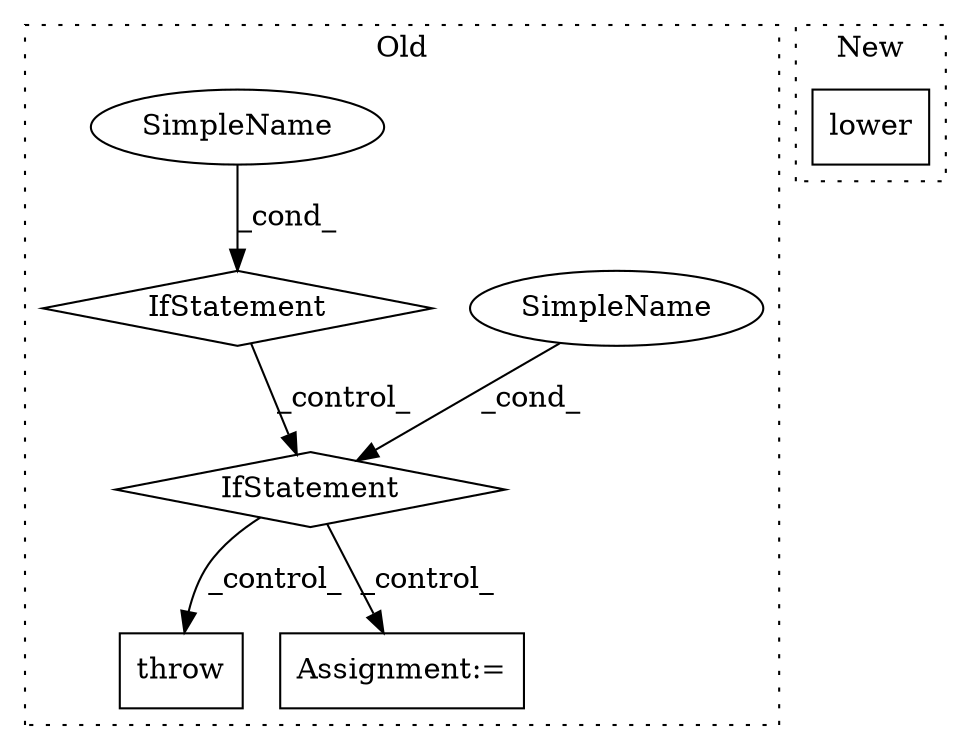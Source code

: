 digraph G {
subgraph cluster0 {
1 [label="throw" a="53" s="3853" l="6" shape="box"];
3 [label="IfStatement" a="25" s="3281,3313" l="4,2" shape="diamond"];
4 [label="SimpleName" a="42" s="" l="" shape="ellipse"];
5 [label="Assignment:=" a="7" s="4361" l="1" shape="box"];
6 [label="IfStatement" a="25" s="3121,3152" l="4,2" shape="diamond"];
7 [label="SimpleName" a="42" s="" l="" shape="ellipse"];
label = "Old";
style="dotted";
}
subgraph cluster1 {
2 [label="lower" a="32" s="3003" l="7" shape="box"];
label = "New";
style="dotted";
}
3 -> 5 [label="_control_"];
3 -> 1 [label="_control_"];
4 -> 3 [label="_cond_"];
6 -> 3 [label="_control_"];
7 -> 6 [label="_cond_"];
}